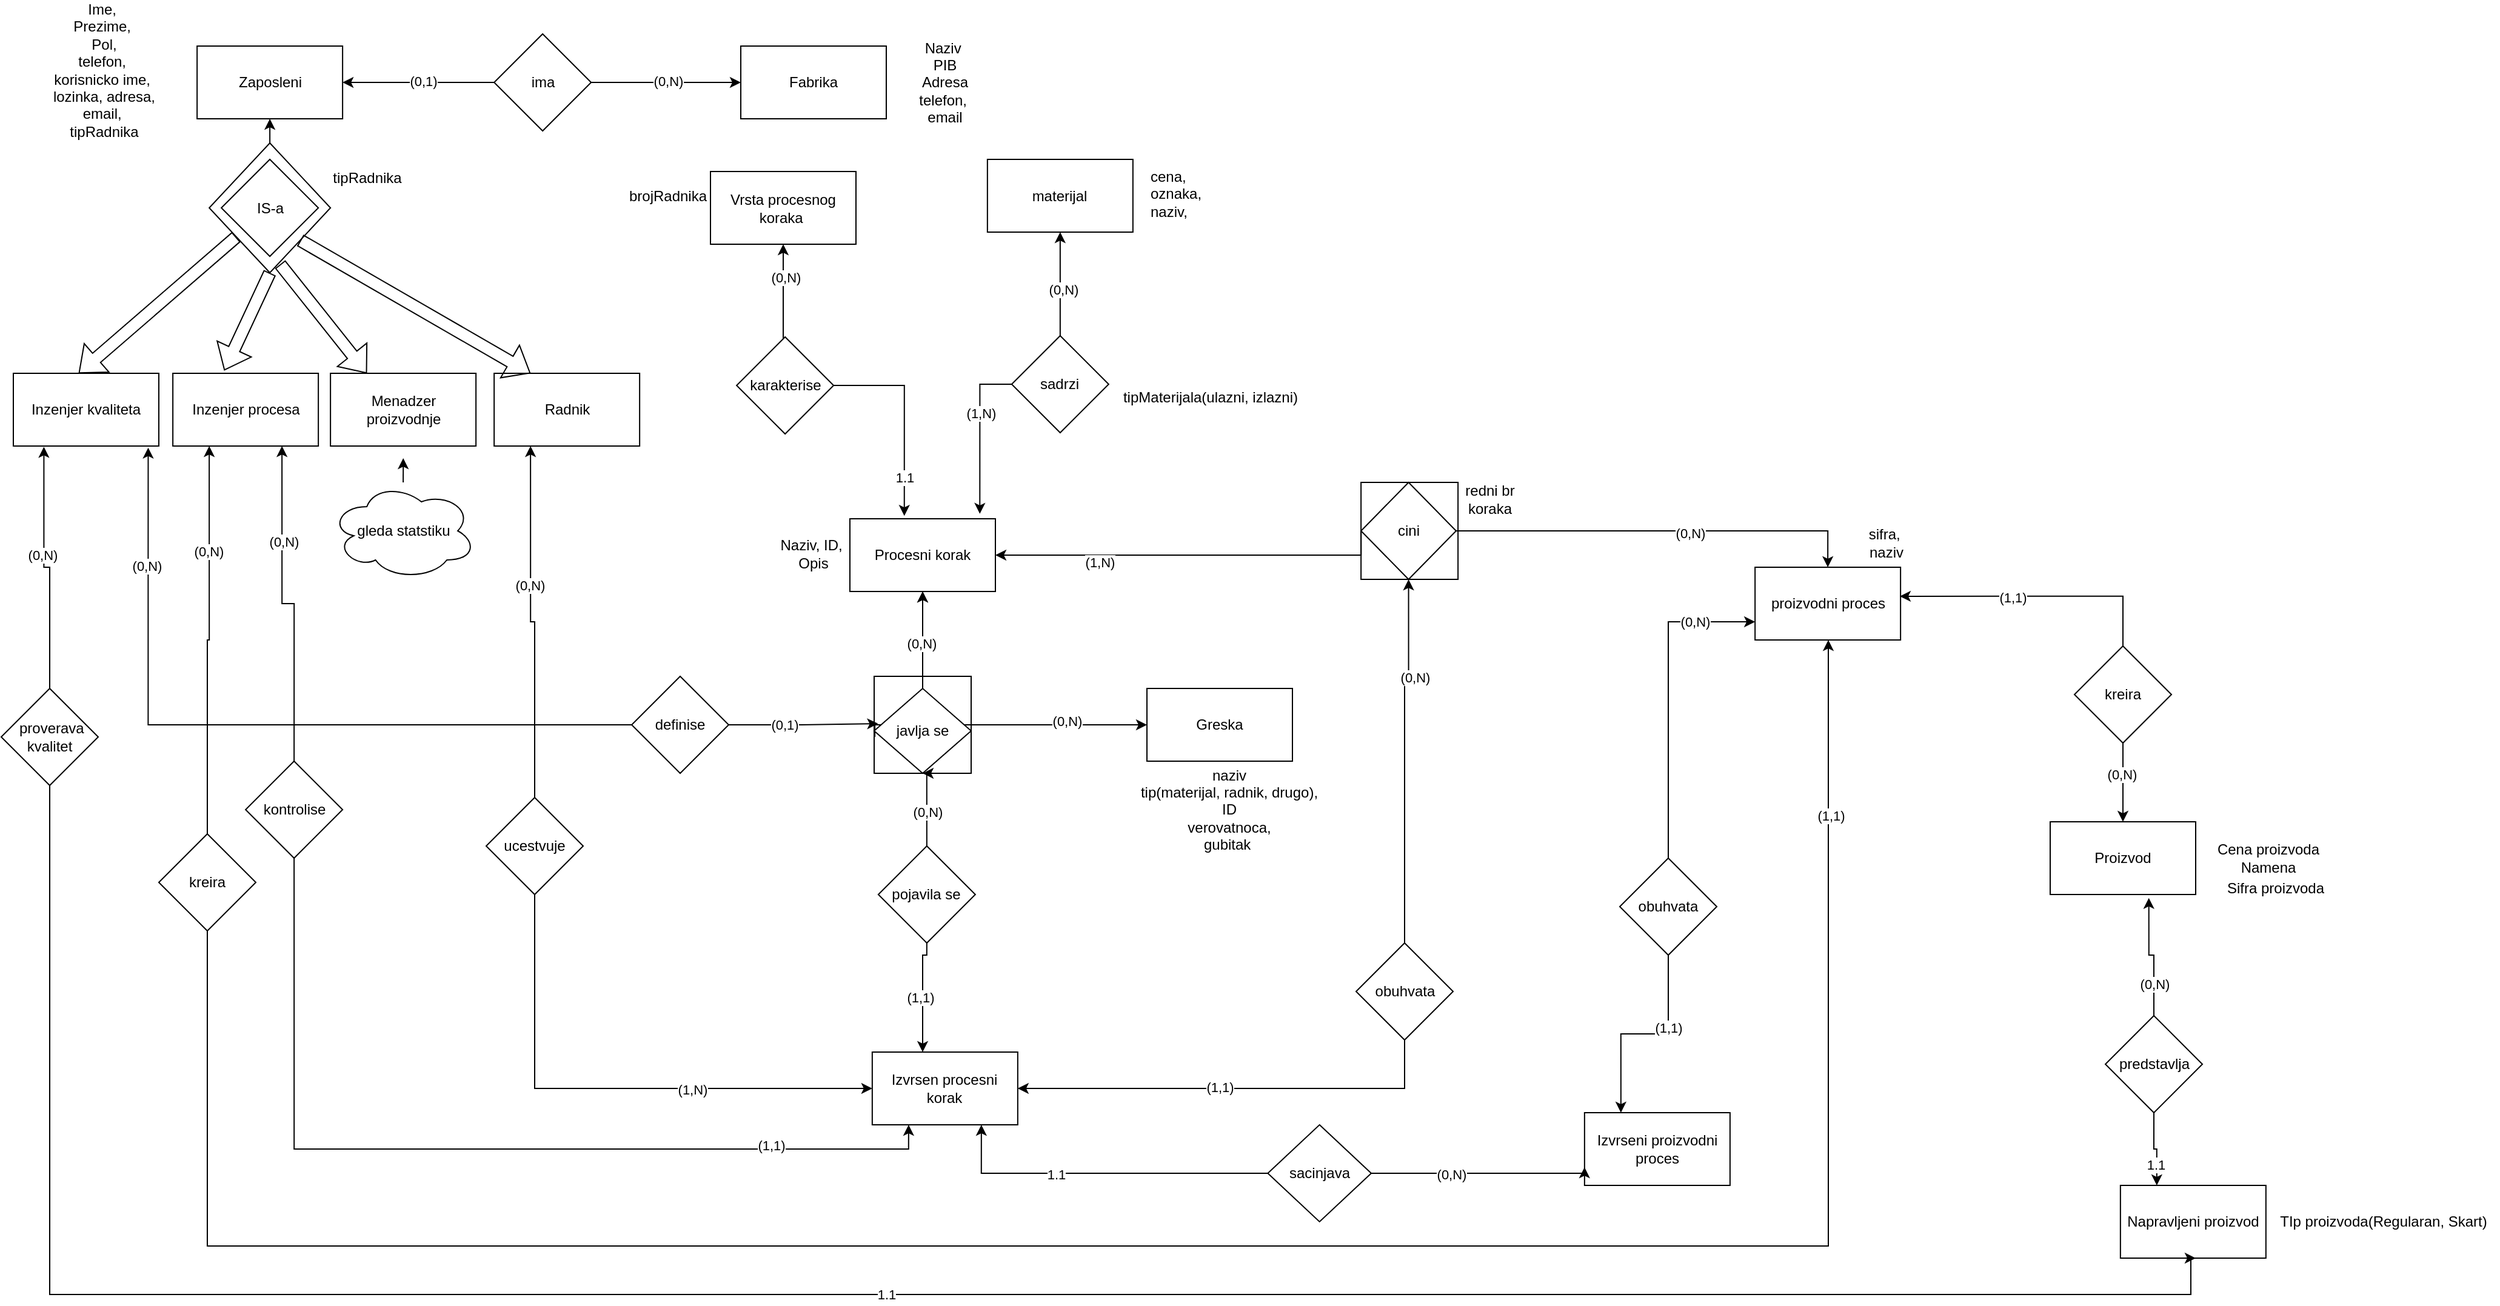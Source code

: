 <mxfile version="20.2.2" type="device"><diagram id="R2lEEEUBdFMjLlhIrx00" name="Page-1"><mxGraphModel dx="2896" dy="970" grid="1" gridSize="10" guides="1" tooltips="1" connect="1" arrows="1" fold="1" page="1" pageScale="1" pageWidth="850" pageHeight="1100" math="0" shadow="0" extFonts="Permanent Marker^https://fonts.googleapis.com/css?family=Permanent+Marker"><root><mxCell id="0"/><mxCell id="1" parent="0"/><mxCell id="8K2vDhG1DJ2DvmJxuO-C-18" value="TIp proizvoda(Regularan, Skart)" style="text;html=1;strokeColor=none;fillColor=none;align=center;verticalAlign=middle;whiteSpace=wrap;rounded=0;" parent="1" vertex="1"><mxGeometry x="1370" y="2090" width="190" height="20" as="geometry"/></mxCell><mxCell id="6K1YIisa7FLieB2LDDjE-135" value="" style="edgeStyle=orthogonalEdgeStyle;rounded=0;orthogonalLoop=1;jettySize=auto;html=1;" edge="1" parent="1" source="6K1YIisa7FLieB2LDDjE-1" target="6K1YIisa7FLieB2LDDjE-5"><mxGeometry relative="1" as="geometry"/></mxCell><mxCell id="6K1YIisa7FLieB2LDDjE-1" value="" style="whiteSpace=wrap;html=1;aspect=fixed;" vertex="1" parent="1"><mxGeometry x="220" y="1650" width="80" height="80" as="geometry"/></mxCell><mxCell id="6K1YIisa7FLieB2LDDjE-2" value="" style="whiteSpace=wrap;html=1;aspect=fixed;" vertex="1" parent="1"><mxGeometry x="621.57" y="1490" width="80" height="80" as="geometry"/></mxCell><mxCell id="6K1YIisa7FLieB2LDDjE-3" value="Fabrika" style="rounded=0;whiteSpace=wrap;html=1;" vertex="1" parent="1"><mxGeometry x="110" y="1130" width="120" height="60" as="geometry"/></mxCell><mxCell id="6K1YIisa7FLieB2LDDjE-4" value="Radnik" style="rounded=0;whiteSpace=wrap;html=1;" vertex="1" parent="1"><mxGeometry x="-93.43" y="1400" width="120" height="60" as="geometry"/></mxCell><mxCell id="6K1YIisa7FLieB2LDDjE-5" value="Procesni korak" style="rounded=0;whiteSpace=wrap;html=1;" vertex="1" parent="1"><mxGeometry x="200" y="1520" width="120" height="60" as="geometry"/></mxCell><mxCell id="6K1YIisa7FLieB2LDDjE-6" style="edgeStyle=orthogonalEdgeStyle;rounded=0;orthogonalLoop=1;jettySize=auto;html=1;entryX=1;entryY=0.5;entryDx=0;entryDy=0;" edge="1" parent="1" source="6K1YIisa7FLieB2LDDjE-8" target="6K1YIisa7FLieB2LDDjE-89"><mxGeometry relative="1" as="geometry"><Array as="points"><mxPoint x="-43.43" y="1150"/></Array></mxGeometry></mxCell><mxCell id="6K1YIisa7FLieB2LDDjE-112" value="&lt;span style=&quot;color: rgba(0, 0, 0, 0); font-family: monospace; font-size: 0px; text-align: start; background-color: rgb(248, 249, 250);&quot;&gt;%3CmxGraphModel%3E%3Croot%3E%3CmxCell%20id%3D%220%22%2F%3E%3CmxCell%20id%3D%221%22%20parent%3D%220%22%2F%3E%3CmxCell%20id%3D%222%22%20style%3D%22edgeStyle%3DorthogonalEdgeStyle%3Brounded%3D0%3BorthogonalLoop%3D1%3BjettySize%3Dauto%3Bhtml%3D1%3BexitX%3D1%3BexitY%3D0.5%3BexitDx%3D0%3BexitDy%3D0%3BentryX%3D0%3BentryY%3D0.5%3BentryDx%3D0%3BentryDy%3D0%3B%22%20edge%3D%221%22%20parent%3D%221%22%3E%3CmxGeometry%20relative%3D%221%22%20as%3D%22geometry%22%3E%3CmxPoint%20x%3D%22-8.43%22%20y%3D%221200%22%20as%3D%22sourcePoint%22%2F%3E%3CmxPoint%20x%3D%22115%22%20y%3D%221200%22%20as%3D%22targetPoint%22%2F%3E%3C%2FmxGeometry%3E%3C%2FmxCell%3E%3CmxCell%20id%3D%223%22%20value%3D%22(0%2C1)%22%20style%3D%22edgeLabel%3Bhtml%3D1%3Balign%3Dcenter%3BverticalAlign%3Dmiddle%3Bresizable%3D0%3Bpoints%3D%5B%5D%3B%22%20vertex%3D%221%22%20connectable%3D%220%22%20parent%3D%222%22%3E%3CmxGeometry%20x%3D%220.28%22%20y%3D%221%22%20relative%3D%221%22%20as%3D%22geometry%22%3E%3CmxPoint%20x%3D%22-16%22%20as%3D%22offset%22%2F%3E%3C%2FmxGeometry%3E%3C%2FmxCell%3E%3C%2Froot%3E%3C%2FmxGraphModel%3E&lt;/span&gt;" style="edgeLabel;html=1;align=center;verticalAlign=middle;resizable=0;points=[];" vertex="1" connectable="0" parent="6K1YIisa7FLieB2LDDjE-6"><mxGeometry x="-0.111" y="-2" relative="1" as="geometry"><mxPoint as="offset"/></mxGeometry></mxCell><mxCell id="6K1YIisa7FLieB2LDDjE-113" value="(0,1)" style="edgeLabel;html=1;align=center;verticalAlign=middle;resizable=0;points=[];" vertex="1" connectable="0" parent="6K1YIisa7FLieB2LDDjE-6"><mxGeometry x="-0.064" y="-1" relative="1" as="geometry"><mxPoint as="offset"/></mxGeometry></mxCell><mxCell id="6K1YIisa7FLieB2LDDjE-110" style="edgeStyle=orthogonalEdgeStyle;rounded=0;orthogonalLoop=1;jettySize=auto;html=1;exitX=1;exitY=0.5;exitDx=0;exitDy=0;entryX=0;entryY=0.5;entryDx=0;entryDy=0;" edge="1" parent="1" source="6K1YIisa7FLieB2LDDjE-8" target="6K1YIisa7FLieB2LDDjE-3"><mxGeometry relative="1" as="geometry"/></mxCell><mxCell id="6K1YIisa7FLieB2LDDjE-111" value="(0,N)" style="edgeLabel;html=1;align=center;verticalAlign=middle;resizable=0;points=[];" vertex="1" connectable="0" parent="6K1YIisa7FLieB2LDDjE-110"><mxGeometry x="0.28" y="1" relative="1" as="geometry"><mxPoint x="-16" as="offset"/></mxGeometry></mxCell><mxCell id="6K1YIisa7FLieB2LDDjE-8" value="ima" style="rhombus;whiteSpace=wrap;html=1;" vertex="1" parent="1"><mxGeometry x="-93.43" y="1120" width="80" height="80" as="geometry"/></mxCell><mxCell id="6K1YIisa7FLieB2LDDjE-9" style="edgeStyle=orthogonalEdgeStyle;rounded=0;orthogonalLoop=1;jettySize=auto;html=1;exitX=0.5;exitY=0;exitDx=0;exitDy=0;entryX=0.25;entryY=1;entryDx=0;entryDy=0;" edge="1" parent="1" source="6K1YIisa7FLieB2LDDjE-11" target="6K1YIisa7FLieB2LDDjE-4"><mxGeometry relative="1" as="geometry"><mxPoint x="61.57" y="1400" as="targetPoint"/></mxGeometry></mxCell><mxCell id="6K1YIisa7FLieB2LDDjE-122" value="(0,N)" style="edgeLabel;html=1;align=center;verticalAlign=middle;resizable=0;points=[];" vertex="1" connectable="0" parent="6K1YIisa7FLieB2LDDjE-9"><mxGeometry x="0.217" y="1" relative="1" as="geometry"><mxPoint as="offset"/></mxGeometry></mxCell><mxCell id="6K1YIisa7FLieB2LDDjE-10" style="edgeStyle=orthogonalEdgeStyle;rounded=0;orthogonalLoop=1;jettySize=auto;html=1;exitX=0.5;exitY=1;exitDx=0;exitDy=0;entryX=0;entryY=0.5;entryDx=0;entryDy=0;" edge="1" parent="1" source="6K1YIisa7FLieB2LDDjE-11" target="6K1YIisa7FLieB2LDDjE-56"><mxGeometry relative="1" as="geometry"><Array as="points"><mxPoint x="-60" y="1990"/></Array></mxGeometry></mxCell><mxCell id="6K1YIisa7FLieB2LDDjE-121" value="(1,N)" style="edgeLabel;html=1;align=center;verticalAlign=middle;resizable=0;points=[];" vertex="1" connectable="0" parent="6K1YIisa7FLieB2LDDjE-10"><mxGeometry x="0.322" y="-1" relative="1" as="geometry"><mxPoint as="offset"/></mxGeometry></mxCell><mxCell id="6K1YIisa7FLieB2LDDjE-11" value="ucestvuje" style="rhombus;whiteSpace=wrap;html=1;" vertex="1" parent="1"><mxGeometry x="-100.0" y="1750" width="80" height="80" as="geometry"/></mxCell><mxCell id="6K1YIisa7FLieB2LDDjE-12" style="edgeStyle=orthogonalEdgeStyle;rounded=0;orthogonalLoop=1;jettySize=auto;html=1;exitX=0;exitY=0.5;exitDx=0;exitDy=0;entryX=1;entryY=0.5;entryDx=0;entryDy=0;" edge="1" parent="1" source="6K1YIisa7FLieB2LDDjE-14" target="6K1YIisa7FLieB2LDDjE-5"><mxGeometry relative="1" as="geometry"><Array as="points"><mxPoint x="622" y="1550"/></Array></mxGeometry></mxCell><mxCell id="6K1YIisa7FLieB2LDDjE-140" value="(1,N)" style="edgeLabel;html=1;align=center;verticalAlign=middle;resizable=0;points=[];" vertex="1" connectable="0" parent="6K1YIisa7FLieB2LDDjE-12"><mxGeometry x="0.464" y="6" relative="1" as="geometry"><mxPoint as="offset"/></mxGeometry></mxCell><mxCell id="6K1YIisa7FLieB2LDDjE-13" style="edgeStyle=orthogonalEdgeStyle;rounded=0;orthogonalLoop=1;jettySize=auto;html=1;exitX=1;exitY=0.5;exitDx=0;exitDy=0;entryX=0.5;entryY=0;entryDx=0;entryDy=0;" edge="1" parent="1" source="6K1YIisa7FLieB2LDDjE-14" target="6K1YIisa7FLieB2LDDjE-15"><mxGeometry relative="1" as="geometry"/></mxCell><mxCell id="6K1YIisa7FLieB2LDDjE-161" value="(0,N)" style="edgeLabel;html=1;align=center;verticalAlign=middle;resizable=0;points=[];" vertex="1" connectable="0" parent="6K1YIisa7FLieB2LDDjE-13"><mxGeometry x="0.144" y="-2" relative="1" as="geometry"><mxPoint as="offset"/></mxGeometry></mxCell><mxCell id="6K1YIisa7FLieB2LDDjE-14" value="cini" style="rhombus;whiteSpace=wrap;html=1;" vertex="1" parent="1"><mxGeometry x="621.57" y="1490" width="78.43" height="80" as="geometry"/></mxCell><mxCell id="6K1YIisa7FLieB2LDDjE-15" value="proizvodni proces" style="rounded=0;whiteSpace=wrap;html=1;" vertex="1" parent="1"><mxGeometry x="946.57" y="1560" width="120" height="60" as="geometry"/></mxCell><mxCell id="6K1YIisa7FLieB2LDDjE-16" style="edgeStyle=orthogonalEdgeStyle;rounded=0;orthogonalLoop=1;jettySize=auto;html=1;exitX=0.5;exitY=0;exitDx=0;exitDy=0;entryX=0.995;entryY=0.399;entryDx=0;entryDy=0;entryPerimeter=0;" edge="1" parent="1" source="6K1YIisa7FLieB2LDDjE-18" target="6K1YIisa7FLieB2LDDjE-15"><mxGeometry relative="1" as="geometry"/></mxCell><mxCell id="6K1YIisa7FLieB2LDDjE-153" value="(1,1)" style="edgeLabel;html=1;align=center;verticalAlign=middle;resizable=0;points=[];" vertex="1" connectable="0" parent="6K1YIisa7FLieB2LDDjE-16"><mxGeometry x="0.172" y="1" relative="1" as="geometry"><mxPoint as="offset"/></mxGeometry></mxCell><mxCell id="6K1YIisa7FLieB2LDDjE-17" style="edgeStyle=orthogonalEdgeStyle;rounded=0;orthogonalLoop=1;jettySize=auto;html=1;exitX=0.5;exitY=1;exitDx=0;exitDy=0;entryX=0.5;entryY=0;entryDx=0;entryDy=0;" edge="1" parent="1" source="6K1YIisa7FLieB2LDDjE-18" target="6K1YIisa7FLieB2LDDjE-19"><mxGeometry relative="1" as="geometry"/></mxCell><mxCell id="6K1YIisa7FLieB2LDDjE-168" value="(0,N)" style="edgeLabel;html=1;align=center;verticalAlign=middle;resizable=0;points=[];" vertex="1" connectable="0" parent="6K1YIisa7FLieB2LDDjE-17"><mxGeometry x="-0.215" y="-1" relative="1" as="geometry"><mxPoint as="offset"/></mxGeometry></mxCell><mxCell id="6K1YIisa7FLieB2LDDjE-18" value="kreira" style="rhombus;whiteSpace=wrap;html=1;" vertex="1" parent="1"><mxGeometry x="1210" y="1625" width="80" height="80" as="geometry"/></mxCell><mxCell id="6K1YIisa7FLieB2LDDjE-19" value="Proizvod" style="rounded=0;whiteSpace=wrap;html=1;" vertex="1" parent="1"><mxGeometry x="1190" y="1770" width="120" height="60" as="geometry"/></mxCell><mxCell id="6K1YIisa7FLieB2LDDjE-20" value="Greska" style="rounded=0;whiteSpace=wrap;html=1;" vertex="1" parent="1"><mxGeometry x="445.0" y="1660" width="120" height="60" as="geometry"/></mxCell><mxCell id="6K1YIisa7FLieB2LDDjE-21" style="edgeStyle=orthogonalEdgeStyle;rounded=0;orthogonalLoop=1;jettySize=auto;html=1;" edge="1" parent="1" source="6K1YIisa7FLieB2LDDjE-24" target="6K1YIisa7FLieB2LDDjE-5"><mxGeometry relative="1" as="geometry"/></mxCell><mxCell id="6K1YIisa7FLieB2LDDjE-176" value="(0,N)" style="edgeLabel;html=1;align=center;verticalAlign=middle;resizable=0;points=[];" vertex="1" connectable="0" parent="6K1YIisa7FLieB2LDDjE-21"><mxGeometry x="-0.079" y="1" relative="1" as="geometry"><mxPoint as="offset"/></mxGeometry></mxCell><mxCell id="6K1YIisa7FLieB2LDDjE-22" style="edgeStyle=orthogonalEdgeStyle;rounded=0;orthogonalLoop=1;jettySize=auto;html=1;exitX=0.007;exitY=0.625;exitDx=0;exitDy=0;exitPerimeter=0;entryX=0;entryY=0.5;entryDx=0;entryDy=0;" edge="1" parent="1" source="6K1YIisa7FLieB2LDDjE-1" target="6K1YIisa7FLieB2LDDjE-20"><mxGeometry relative="1" as="geometry"><mxPoint x="120" y="1670" as="targetPoint"/><Array as="points"><mxPoint x="221" y="1690"/></Array></mxGeometry></mxCell><mxCell id="6K1YIisa7FLieB2LDDjE-132" value="(0,N)" style="edgeLabel;html=1;align=center;verticalAlign=middle;resizable=0;points=[];" vertex="1" connectable="0" parent="6K1YIisa7FLieB2LDDjE-22"><mxGeometry x="0.437" y="3" relative="1" as="geometry"><mxPoint as="offset"/></mxGeometry></mxCell><mxCell id="6K1YIisa7FLieB2LDDjE-24" value="javlja se" style="rhombus;whiteSpace=wrap;html=1;" vertex="1" parent="1"><mxGeometry x="220.0" y="1660" width="80" height="70" as="geometry"/></mxCell><mxCell id="6K1YIisa7FLieB2LDDjE-25" value="Sifra proizvoda" style="text;html=1;strokeColor=none;fillColor=none;align=center;verticalAlign=middle;whiteSpace=wrap;rounded=0;" vertex="1" parent="1"><mxGeometry x="1295.93" y="1820" width="160" height="10" as="geometry"/></mxCell><mxCell id="6K1YIisa7FLieB2LDDjE-26" value="Cena proizvoda&lt;br&gt;Namena" style="text;html=1;strokeColor=none;fillColor=none;align=center;verticalAlign=middle;whiteSpace=wrap;rounded=0;" vertex="1" parent="1"><mxGeometry x="1310" y="1780" width="120" height="40" as="geometry"/></mxCell><mxCell id="6K1YIisa7FLieB2LDDjE-39" style="edgeStyle=orthogonalEdgeStyle;rounded=0;orthogonalLoop=1;jettySize=auto;html=1;exitX=0;exitY=0.5;exitDx=0;exitDy=0;entryX=0.893;entryY=-0.068;entryDx=0;entryDy=0;entryPerimeter=0;" edge="1" parent="1" source="6K1YIisa7FLieB2LDDjE-41" target="6K1YIisa7FLieB2LDDjE-5"><mxGeometry relative="1" as="geometry"/></mxCell><mxCell id="6K1YIisa7FLieB2LDDjE-124" value="(1,N)" style="edgeLabel;html=1;align=center;verticalAlign=middle;resizable=0;points=[];" vertex="1" connectable="0" parent="6K1YIisa7FLieB2LDDjE-39"><mxGeometry x="-0.258" y="1" relative="1" as="geometry"><mxPoint as="offset"/></mxGeometry></mxCell><mxCell id="6K1YIisa7FLieB2LDDjE-40" style="edgeStyle=orthogonalEdgeStyle;rounded=0;orthogonalLoop=1;jettySize=auto;html=1;exitX=0.5;exitY=0;exitDx=0;exitDy=0;entryX=0.5;entryY=1;entryDx=0;entryDy=0;" edge="1" parent="1" source="6K1YIisa7FLieB2LDDjE-41" target="6K1YIisa7FLieB2LDDjE-42"><mxGeometry relative="1" as="geometry"/></mxCell><mxCell id="6K1YIisa7FLieB2LDDjE-125" value="(0,N)" style="edgeLabel;html=1;align=center;verticalAlign=middle;resizable=0;points=[];" vertex="1" connectable="0" parent="6K1YIisa7FLieB2LDDjE-40"><mxGeometry x="-0.115" y="-2" relative="1" as="geometry"><mxPoint as="offset"/></mxGeometry></mxCell><mxCell id="6K1YIisa7FLieB2LDDjE-41" value="sadrzi" style="rhombus;whiteSpace=wrap;html=1;" vertex="1" parent="1"><mxGeometry x="333.43" y="1369" width="80" height="80" as="geometry"/></mxCell><mxCell id="6K1YIisa7FLieB2LDDjE-42" value="materijal" style="rounded=0;whiteSpace=wrap;html=1;" vertex="1" parent="1"><mxGeometry x="313.43" y="1223.5" width="120" height="60" as="geometry"/></mxCell><mxCell id="6K1YIisa7FLieB2LDDjE-50" value="tipMaterijala(ulazni, izlazni)" style="text;html=1;strokeColor=none;fillColor=none;align=center;verticalAlign=middle;whiteSpace=wrap;rounded=0;" vertex="1" parent="1"><mxGeometry x="415" y="1410" width="165" height="20" as="geometry"/></mxCell><mxCell id="6K1YIisa7FLieB2LDDjE-51" value="sifra,&amp;nbsp;&lt;br&gt;naziv" style="text;html=1;strokeColor=none;fillColor=none;align=center;verticalAlign=middle;whiteSpace=wrap;rounded=0;" vertex="1" parent="1"><mxGeometry x="995.0" y="1510" width="120" height="60" as="geometry"/></mxCell><mxCell id="6K1YIisa7FLieB2LDDjE-52" value="naziv&lt;br&gt;tip(materijal, radnik, drugo),&lt;br&gt;ID&lt;br&gt;verovatnoca,&lt;br&gt;gubitak&amp;nbsp;" style="text;html=1;strokeColor=none;fillColor=none;align=center;verticalAlign=middle;whiteSpace=wrap;rounded=0;" vertex="1" parent="1"><mxGeometry x="433.43" y="1725" width="160" height="70" as="geometry"/></mxCell><mxCell id="6K1YIisa7FLieB2LDDjE-53" style="edgeStyle=orthogonalEdgeStyle;rounded=0;orthogonalLoop=1;jettySize=auto;html=1;exitX=0.5;exitY=1;exitDx=0;exitDy=0;entryX=1;entryY=0.5;entryDx=0;entryDy=0;" edge="1" parent="1" source="6K1YIisa7FLieB2LDDjE-55" target="6K1YIisa7FLieB2LDDjE-56"><mxGeometry relative="1" as="geometry"/></mxCell><mxCell id="6K1YIisa7FLieB2LDDjE-137" value="(1,1)" style="edgeLabel;html=1;align=center;verticalAlign=middle;resizable=0;points=[];" vertex="1" connectable="0" parent="6K1YIisa7FLieB2LDDjE-53"><mxGeometry x="0.071" y="-1" relative="1" as="geometry"><mxPoint as="offset"/></mxGeometry></mxCell><mxCell id="6K1YIisa7FLieB2LDDjE-54" style="edgeStyle=orthogonalEdgeStyle;rounded=0;orthogonalLoop=1;jettySize=auto;html=1;exitX=0.5;exitY=0;exitDx=0;exitDy=0;entryX=0.5;entryY=1;entryDx=0;entryDy=0;" edge="1" parent="1" source="6K1YIisa7FLieB2LDDjE-55" target="6K1YIisa7FLieB2LDDjE-14"><mxGeometry relative="1" as="geometry"><Array as="points"><mxPoint x="670" y="1650"/><mxPoint x="662" y="1650"/></Array></mxGeometry></mxCell><mxCell id="6K1YIisa7FLieB2LDDjE-128" value="(0,N)" style="edgeLabel;html=1;align=center;verticalAlign=middle;resizable=0;points=[];" vertex="1" connectable="0" parent="6K1YIisa7FLieB2LDDjE-54"><mxGeometry x="0.418" y="-1" relative="1" as="geometry"><mxPoint as="offset"/></mxGeometry></mxCell><mxCell id="6K1YIisa7FLieB2LDDjE-55" value="obuhvata" style="rhombus;whiteSpace=wrap;html=1;" vertex="1" parent="1"><mxGeometry x="617.5" y="1870" width="80" height="80" as="geometry"/></mxCell><mxCell id="6K1YIisa7FLieB2LDDjE-56" value="Izvrsen procesni korak" style="rounded=0;whiteSpace=wrap;html=1;" vertex="1" parent="1"><mxGeometry x="218.43" y="1960" width="120" height="60" as="geometry"/></mxCell><mxCell id="6K1YIisa7FLieB2LDDjE-57" value="Vrsta procesnog koraka&amp;nbsp;" style="rounded=0;whiteSpace=wrap;html=1;" vertex="1" parent="1"><mxGeometry x="85.0" y="1233.5" width="120" height="60" as="geometry"/></mxCell><mxCell id="6K1YIisa7FLieB2LDDjE-58" style="edgeStyle=orthogonalEdgeStyle;rounded=0;orthogonalLoop=1;jettySize=auto;html=1;entryX=0.374;entryY=-0.04;entryDx=0;entryDy=0;entryPerimeter=0;" edge="1" parent="1" source="6K1YIisa7FLieB2LDDjE-62" target="6K1YIisa7FLieB2LDDjE-5"><mxGeometry relative="1" as="geometry"/></mxCell><mxCell id="6K1YIisa7FLieB2LDDjE-59" value="1.1" style="edgeLabel;html=1;align=center;verticalAlign=middle;resizable=0;points=[];" vertex="1" connectable="0" parent="6K1YIisa7FLieB2LDDjE-58"><mxGeometry x="0.624" relative="1" as="geometry"><mxPoint as="offset"/></mxGeometry></mxCell><mxCell id="6K1YIisa7FLieB2LDDjE-60" style="edgeStyle=orthogonalEdgeStyle;rounded=0;orthogonalLoop=1;jettySize=auto;html=1;exitX=0.5;exitY=0;exitDx=0;exitDy=0;entryX=0.5;entryY=1;entryDx=0;entryDy=0;" edge="1" parent="1" source="6K1YIisa7FLieB2LDDjE-62" target="6K1YIisa7FLieB2LDDjE-57"><mxGeometry relative="1" as="geometry"><mxPoint x="70.01" y="1373.5" as="sourcePoint"/><mxPoint x="60.01" y="1293.5" as="targetPoint"/><Array as="points"><mxPoint x="146.57" y="1380"/><mxPoint x="144.57" y="1380"/></Array></mxGeometry></mxCell><mxCell id="6K1YIisa7FLieB2LDDjE-61" value="(0,N)" style="edgeLabel;html=1;align=center;verticalAlign=middle;resizable=0;points=[];" vertex="1" connectable="0" parent="6K1YIisa7FLieB2LDDjE-60"><mxGeometry x="0.44" y="-2" relative="1" as="geometry"><mxPoint as="offset"/></mxGeometry></mxCell><mxCell id="6K1YIisa7FLieB2LDDjE-62" value="karakterise" style="rhombus;whiteSpace=wrap;html=1;" vertex="1" parent="1"><mxGeometry x="106.57" y="1370" width="80" height="80" as="geometry"/></mxCell><mxCell id="6K1YIisa7FLieB2LDDjE-63" style="edgeStyle=orthogonalEdgeStyle;rounded=0;orthogonalLoop=1;jettySize=auto;html=1;entryX=0;entryY=0.75;entryDx=0;entryDy=0;exitX=0.5;exitY=0;exitDx=0;exitDy=0;" edge="1" parent="1" source="6K1YIisa7FLieB2LDDjE-65" target="6K1YIisa7FLieB2LDDjE-15"><mxGeometry relative="1" as="geometry"/></mxCell><mxCell id="6K1YIisa7FLieB2LDDjE-150" value="(0,N)" style="edgeLabel;html=1;align=center;verticalAlign=middle;resizable=0;points=[];" vertex="1" connectable="0" parent="6K1YIisa7FLieB2LDDjE-63"><mxGeometry x="0.626" relative="1" as="geometry"><mxPoint as="offset"/></mxGeometry></mxCell><mxCell id="6K1YIisa7FLieB2LDDjE-64" style="edgeStyle=orthogonalEdgeStyle;rounded=0;orthogonalLoop=1;jettySize=auto;html=1;exitX=0.5;exitY=1;exitDx=0;exitDy=0;entryX=0.25;entryY=0;entryDx=0;entryDy=0;" edge="1" parent="1" source="6K1YIisa7FLieB2LDDjE-65" target="6K1YIisa7FLieB2LDDjE-66"><mxGeometry relative="1" as="geometry"><mxPoint x="875.0" y="1940" as="targetPoint"/></mxGeometry></mxCell><mxCell id="6K1YIisa7FLieB2LDDjE-148" value="(1,1)" style="edgeLabel;html=1;align=center;verticalAlign=middle;resizable=0;points=[];" vertex="1" connectable="0" parent="6K1YIisa7FLieB2LDDjE-64"><mxGeometry x="-0.295" relative="1" as="geometry"><mxPoint as="offset"/></mxGeometry></mxCell><mxCell id="6K1YIisa7FLieB2LDDjE-65" value="obuhvata" style="rhombus;whiteSpace=wrap;html=1;" vertex="1" parent="1"><mxGeometry x="835" y="1800" width="80" height="80" as="geometry"/></mxCell><mxCell id="6K1YIisa7FLieB2LDDjE-66" value="Izvrseni proizvodni proces" style="rounded=0;whiteSpace=wrap;html=1;" vertex="1" parent="1"><mxGeometry x="805.93" y="2010" width="120" height="60" as="geometry"/></mxCell><mxCell id="6K1YIisa7FLieB2LDDjE-72" style="edgeStyle=orthogonalEdgeStyle;rounded=0;orthogonalLoop=1;jettySize=auto;html=1;entryX=0;entryY=0.75;entryDx=0;entryDy=0;" edge="1" parent="1" source="6K1YIisa7FLieB2LDDjE-75" target="6K1YIisa7FLieB2LDDjE-66"><mxGeometry relative="1" as="geometry"><Array as="points"><mxPoint x="806" y="2060"/></Array></mxGeometry></mxCell><mxCell id="6K1YIisa7FLieB2LDDjE-169" value="(0,N)" style="edgeLabel;html=1;align=center;verticalAlign=middle;resizable=0;points=[];" vertex="1" connectable="0" parent="6K1YIisa7FLieB2LDDjE-72"><mxGeometry x="-0.268" y="-1" relative="1" as="geometry"><mxPoint as="offset"/></mxGeometry></mxCell><mxCell id="6K1YIisa7FLieB2LDDjE-73" style="edgeStyle=orthogonalEdgeStyle;rounded=0;orthogonalLoop=1;jettySize=auto;html=1;exitX=0;exitY=0.5;exitDx=0;exitDy=0;entryX=0.75;entryY=1;entryDx=0;entryDy=0;" edge="1" parent="1" source="6K1YIisa7FLieB2LDDjE-75" target="6K1YIisa7FLieB2LDDjE-56"><mxGeometry relative="1" as="geometry"/></mxCell><mxCell id="6K1YIisa7FLieB2LDDjE-74" value="1.1" style="edgeLabel;html=1;align=center;verticalAlign=middle;resizable=0;points=[];" vertex="1" connectable="0" parent="6K1YIisa7FLieB2LDDjE-73"><mxGeometry x="0.255" y="1" relative="1" as="geometry"><mxPoint x="-1" as="offset"/></mxGeometry></mxCell><mxCell id="6K1YIisa7FLieB2LDDjE-75" value="sacinjava" style="rhombus;whiteSpace=wrap;html=1;" vertex="1" parent="1"><mxGeometry x="544.68" y="2020" width="85.32" height="80" as="geometry"/></mxCell><mxCell id="6K1YIisa7FLieB2LDDjE-77" style="edgeStyle=orthogonalEdgeStyle;rounded=0;orthogonalLoop=1;jettySize=auto;html=1;entryX=0.5;entryY=1;entryDx=0;entryDy=0;exitX=0.5;exitY=0;exitDx=0;exitDy=0;" edge="1" parent="1" source="6K1YIisa7FLieB2LDDjE-80" target="6K1YIisa7FLieB2LDDjE-24"><mxGeometry relative="1" as="geometry"><mxPoint x="791.57" y="1700" as="targetPoint"/><Array as="points"><mxPoint x="263" y="1730"/></Array></mxGeometry></mxCell><mxCell id="6K1YIisa7FLieB2LDDjE-134" value="(0,N)" style="edgeLabel;html=1;align=center;verticalAlign=middle;resizable=0;points=[];" vertex="1" connectable="0" parent="6K1YIisa7FLieB2LDDjE-77"><mxGeometry x="-0.124" relative="1" as="geometry"><mxPoint as="offset"/></mxGeometry></mxCell><mxCell id="6K1YIisa7FLieB2LDDjE-78" style="edgeStyle=orthogonalEdgeStyle;rounded=0;orthogonalLoop=1;jettySize=auto;html=1;exitX=0.5;exitY=1;exitDx=0;exitDy=0;" edge="1" parent="1" source="6K1YIisa7FLieB2LDDjE-80"><mxGeometry relative="1" as="geometry"><Array as="points"><mxPoint x="263" y="1880"/><mxPoint x="260" y="1880"/><mxPoint x="260" y="1960"/></Array><mxPoint x="260" y="1960" as="targetPoint"/></mxGeometry></mxCell><mxCell id="6K1YIisa7FLieB2LDDjE-79" value="(1,1)" style="edgeLabel;html=1;align=center;verticalAlign=middle;resizable=0;points=[];" vertex="1" connectable="0" parent="6K1YIisa7FLieB2LDDjE-78"><mxGeometry x="-0.061" y="-2" relative="1" as="geometry"><mxPoint y="4" as="offset"/></mxGeometry></mxCell><mxCell id="6K1YIisa7FLieB2LDDjE-80" value="pojavila se" style="rhombus;whiteSpace=wrap;html=1;" vertex="1" parent="1"><mxGeometry x="223.43" y="1790" width="80" height="80" as="geometry"/></mxCell><mxCell id="6K1YIisa7FLieB2LDDjE-82" value="" style="edgeStyle=orthogonalEdgeStyle;rounded=0;orthogonalLoop=1;jettySize=auto;html=1;exitX=0.5;exitY=0;exitDx=0;exitDy=0;entryX=0.678;entryY=1.047;entryDx=0;entryDy=0;entryPerimeter=0;" edge="1" parent="1" source="6K1YIisa7FLieB2LDDjE-86" target="6K1YIisa7FLieB2LDDjE-19"><mxGeometry relative="1" as="geometry"/></mxCell><mxCell id="6K1YIisa7FLieB2LDDjE-149" value="(0,N)" style="edgeLabel;html=1;align=center;verticalAlign=middle;resizable=0;points=[];" vertex="1" connectable="0" parent="6K1YIisa7FLieB2LDDjE-82"><mxGeometry x="-0.488" relative="1" as="geometry"><mxPoint as="offset"/></mxGeometry></mxCell><mxCell id="6K1YIisa7FLieB2LDDjE-84" style="edgeStyle=orthogonalEdgeStyle;rounded=0;orthogonalLoop=1;jettySize=auto;html=1;exitX=0.5;exitY=1;exitDx=0;exitDy=0;entryX=0.25;entryY=0;entryDx=0;entryDy=0;" edge="1" parent="1" source="6K1YIisa7FLieB2LDDjE-86" target="6K1YIisa7FLieB2LDDjE-87"><mxGeometry relative="1" as="geometry"/></mxCell><mxCell id="6K1YIisa7FLieB2LDDjE-85" value="1.1" style="edgeLabel;html=1;align=center;verticalAlign=middle;resizable=0;points=[];" vertex="1" connectable="0" parent="6K1YIisa7FLieB2LDDjE-84"><mxGeometry x="0.453" y="-1" relative="1" as="geometry"><mxPoint as="offset"/></mxGeometry></mxCell><mxCell id="6K1YIisa7FLieB2LDDjE-86" value="predstavlja" style="rhombus;whiteSpace=wrap;html=1;" vertex="1" parent="1"><mxGeometry x="1235.52" y="1930" width="80" height="80" as="geometry"/></mxCell><mxCell id="6K1YIisa7FLieB2LDDjE-87" value="Napravljeni proizvod" style="rounded=0;whiteSpace=wrap;html=1;" vertex="1" parent="1"><mxGeometry x="1247.93" y="2070" width="120" height="60" as="geometry"/></mxCell><mxCell id="6K1YIisa7FLieB2LDDjE-88" value="redni br koraka" style="text;html=1;strokeColor=none;fillColor=none;align=center;verticalAlign=middle;whiteSpace=wrap;rounded=0;" vertex="1" parent="1"><mxGeometry x="697.5" y="1489" width="60" height="30" as="geometry"/></mxCell><mxCell id="6K1YIisa7FLieB2LDDjE-89" value="Zaposleni" style="rounded=0;whiteSpace=wrap;html=1;" vertex="1" parent="1"><mxGeometry x="-338.43" y="1130" width="120" height="60" as="geometry"/></mxCell><mxCell id="6K1YIisa7FLieB2LDDjE-119" style="edgeStyle=orthogonalEdgeStyle;rounded=0;orthogonalLoop=1;jettySize=auto;html=1;exitX=0.5;exitY=0;exitDx=0;exitDy=0;entryX=0.5;entryY=1;entryDx=0;entryDy=0;" edge="1" parent="1" source="6K1YIisa7FLieB2LDDjE-90" target="6K1YIisa7FLieB2LDDjE-89"><mxGeometry relative="1" as="geometry"/></mxCell><mxCell id="6K1YIisa7FLieB2LDDjE-90" value="" style="rhombus;whiteSpace=wrap;html=1;" vertex="1" parent="1"><mxGeometry x="-328.43" y="1210" width="100" height="107" as="geometry"/></mxCell><mxCell id="6K1YIisa7FLieB2LDDjE-91" value="IS-a" style="rhombus;whiteSpace=wrap;html=1;" vertex="1" parent="1"><mxGeometry x="-318.43" y="1223.5" width="80" height="80" as="geometry"/></mxCell><mxCell id="6K1YIisa7FLieB2LDDjE-92" value="Inzenjer kvaliteta" style="rounded=0;whiteSpace=wrap;html=1;" vertex="1" parent="1"><mxGeometry x="-490" y="1400" width="120" height="60" as="geometry"/></mxCell><mxCell id="6K1YIisa7FLieB2LDDjE-93" value="Inzenjer procesa" style="rounded=0;whiteSpace=wrap;html=1;" vertex="1" parent="1"><mxGeometry x="-358.43" y="1400" width="120" height="60" as="geometry"/></mxCell><mxCell id="6K1YIisa7FLieB2LDDjE-94" value="Menadzer proizvodnje" style="rounded=0;whiteSpace=wrap;html=1;" vertex="1" parent="1"><mxGeometry x="-228.43" y="1400" width="120" height="60" as="geometry"/></mxCell><mxCell id="6K1YIisa7FLieB2LDDjE-154" style="edgeStyle=orthogonalEdgeStyle;rounded=0;orthogonalLoop=1;jettySize=auto;html=1;entryX=0.25;entryY=1;entryDx=0;entryDy=0;" edge="1" parent="1" source="6K1YIisa7FLieB2LDDjE-95" target="6K1YIisa7FLieB2LDDjE-93"><mxGeometry relative="1" as="geometry"/></mxCell><mxCell id="6K1YIisa7FLieB2LDDjE-155" value="(0,N)" style="edgeLabel;html=1;align=center;verticalAlign=middle;resizable=0;points=[];" vertex="1" connectable="0" parent="6K1YIisa7FLieB2LDDjE-154"><mxGeometry x="0.459" y="1" relative="1" as="geometry"><mxPoint as="offset"/></mxGeometry></mxCell><mxCell id="6K1YIisa7FLieB2LDDjE-156" style="edgeStyle=orthogonalEdgeStyle;rounded=0;orthogonalLoop=1;jettySize=auto;html=1;exitX=0.5;exitY=1;exitDx=0;exitDy=0;" edge="1" parent="1" source="6K1YIisa7FLieB2LDDjE-95" target="6K1YIisa7FLieB2LDDjE-15"><mxGeometry relative="1" as="geometry"><mxPoint x="450" y="2150" as="targetPoint"/><Array as="points"><mxPoint x="-330" y="2120"/><mxPoint x="1007" y="2120"/></Array></mxGeometry></mxCell><mxCell id="6K1YIisa7FLieB2LDDjE-177" value="(1,1)" style="edgeLabel;html=1;align=center;verticalAlign=middle;resizable=0;points=[];" vertex="1" connectable="0" parent="6K1YIisa7FLieB2LDDjE-156"><mxGeometry x="0.862" y="-2" relative="1" as="geometry"><mxPoint as="offset"/></mxGeometry></mxCell><mxCell id="6K1YIisa7FLieB2LDDjE-95" value="kreira" style="rhombus;whiteSpace=wrap;html=1;" vertex="1" parent="1"><mxGeometry x="-370" y="1780" width="80" height="80" as="geometry"/></mxCell><mxCell id="6K1YIisa7FLieB2LDDjE-98" style="edgeStyle=orthogonalEdgeStyle;rounded=0;orthogonalLoop=1;jettySize=auto;html=1;entryX=0.25;entryY=1;entryDx=0;entryDy=0;exitX=0.5;exitY=1;exitDx=0;exitDy=0;" edge="1" parent="1" source="6K1YIisa7FLieB2LDDjE-103" target="6K1YIisa7FLieB2LDDjE-56"><mxGeometry relative="1" as="geometry"><Array as="points"><mxPoint x="-258" y="2040"/><mxPoint x="248" y="2040"/></Array><mxPoint x="-330" y="1780" as="sourcePoint"/></mxGeometry></mxCell><mxCell id="6K1YIisa7FLieB2LDDjE-99" value="(1,1)" style="edgeLabel;html=1;align=center;verticalAlign=middle;resizable=0;points=[];" vertex="1" connectable="0" parent="6K1YIisa7FLieB2LDDjE-98"><mxGeometry x="0.652" y="3" relative="1" as="geometry"><mxPoint as="offset"/></mxGeometry></mxCell><mxCell id="6K1YIisa7FLieB2LDDjE-100" style="edgeStyle=orthogonalEdgeStyle;rounded=0;orthogonalLoop=1;jettySize=auto;html=1;exitX=0.5;exitY=0;exitDx=0;exitDy=0;entryX=0.75;entryY=1;entryDx=0;entryDy=0;" edge="1" parent="1" source="6K1YIisa7FLieB2LDDjE-103" target="6K1YIisa7FLieB2LDDjE-93"><mxGeometry relative="1" as="geometry"><mxPoint x="-268.43" y="1470" as="targetPoint"/></mxGeometry></mxCell><mxCell id="6K1YIisa7FLieB2LDDjE-101" value="(0,N)" style="edgeLabel;html=1;align=center;verticalAlign=middle;resizable=0;points=[];" vertex="1" connectable="0" parent="6K1YIisa7FLieB2LDDjE-100"><mxGeometry x="0.417" y="-1" relative="1" as="geometry"><mxPoint as="offset"/></mxGeometry></mxCell><mxCell id="6K1YIisa7FLieB2LDDjE-103" value="kontrolise" style="rhombus;whiteSpace=wrap;html=1;" vertex="1" parent="1"><mxGeometry x="-298.43" y="1720" width="80" height="80" as="geometry"/></mxCell><mxCell id="6K1YIisa7FLieB2LDDjE-104" value="1.1" style="edgeStyle=orthogonalEdgeStyle;rounded=0;orthogonalLoop=1;jettySize=auto;html=1;exitX=0.5;exitY=1;exitDx=0;exitDy=0;" edge="1" parent="1" source="6K1YIisa7FLieB2LDDjE-107"><mxGeometry relative="1" as="geometry"><Array as="points"><mxPoint x="-460" y="2160"/><mxPoint x="1306" y="2160"/><mxPoint x="1306" y="2130"/></Array><mxPoint x="1310" y="2130" as="targetPoint"/></mxGeometry></mxCell><mxCell id="6K1YIisa7FLieB2LDDjE-105" style="edgeStyle=orthogonalEdgeStyle;rounded=0;orthogonalLoop=1;jettySize=auto;html=1;exitX=0.5;exitY=0;exitDx=0;exitDy=0;entryX=0.21;entryY=1.011;entryDx=0;entryDy=0;entryPerimeter=0;" edge="1" parent="1" source="6K1YIisa7FLieB2LDDjE-107" target="6K1YIisa7FLieB2LDDjE-92"><mxGeometry relative="1" as="geometry"/></mxCell><mxCell id="6K1YIisa7FLieB2LDDjE-107" value="&amp;nbsp;proverava&lt;br&gt;kvalitet" style="rhombus;whiteSpace=wrap;html=1;" vertex="1" parent="1"><mxGeometry x="-500" y="1660" width="80" height="80" as="geometry"/></mxCell><mxCell id="6K1YIisa7FLieB2LDDjE-143" style="edgeStyle=orthogonalEdgeStyle;rounded=0;orthogonalLoop=1;jettySize=auto;html=1;exitX=0;exitY=0.5;exitDx=0;exitDy=0;entryX=0.927;entryY=1.022;entryDx=0;entryDy=0;entryPerimeter=0;" edge="1" parent="1" source="6K1YIisa7FLieB2LDDjE-109" target="6K1YIisa7FLieB2LDDjE-92"><mxGeometry relative="1" as="geometry"/></mxCell><mxCell id="6K1YIisa7FLieB2LDDjE-144" value="(0,N)" style="edgeLabel;html=1;align=center;verticalAlign=middle;resizable=0;points=[];" vertex="1" connectable="0" parent="6K1YIisa7FLieB2LDDjE-143"><mxGeometry x="-0.728" y="1" relative="1" as="geometry"><mxPoint x="-401" y="-141" as="offset"/></mxGeometry></mxCell><mxCell id="6K1YIisa7FLieB2LDDjE-146" value="(0,N)" style="edgeLabel;html=1;align=center;verticalAlign=middle;resizable=0;points=[];" vertex="1" connectable="0" parent="6K1YIisa7FLieB2LDDjE-143"><mxGeometry x="0.69" y="1" relative="1" as="geometry"><mxPoint as="offset"/></mxGeometry></mxCell><mxCell id="6K1YIisa7FLieB2LDDjE-145" style="edgeStyle=orthogonalEdgeStyle;rounded=0;orthogonalLoop=1;jettySize=auto;html=1;exitX=1;exitY=0.5;exitDx=0;exitDy=0;entryX=0.041;entryY=0.415;entryDx=0;entryDy=0;entryPerimeter=0;" edge="1" parent="1" source="6K1YIisa7FLieB2LDDjE-109" target="6K1YIisa7FLieB2LDDjE-24"><mxGeometry relative="1" as="geometry"/></mxCell><mxCell id="6K1YIisa7FLieB2LDDjE-147" value="(0,1)" style="edgeLabel;html=1;align=center;verticalAlign=middle;resizable=0;points=[];" vertex="1" connectable="0" parent="6K1YIisa7FLieB2LDDjE-145"><mxGeometry x="-0.27" relative="1" as="geometry"><mxPoint as="offset"/></mxGeometry></mxCell><mxCell id="6K1YIisa7FLieB2LDDjE-109" value="definise" style="rhombus;whiteSpace=wrap;html=1;" vertex="1" parent="1"><mxGeometry x="20.0" y="1650" width="80" height="80" as="geometry"/></mxCell><mxCell id="6K1YIisa7FLieB2LDDjE-116" value="" style="shape=flexArrow;endArrow=classic;html=1;rounded=0;entryX=0.449;entryY=0;entryDx=0;entryDy=0;entryPerimeter=0;" edge="1" parent="1" source="6K1YIisa7FLieB2LDDjE-90" target="6K1YIisa7FLieB2LDDjE-92"><mxGeometry width="50" height="50" relative="1" as="geometry"><mxPoint x="370" y="1550" as="sourcePoint"/><mxPoint x="420" y="1500" as="targetPoint"/></mxGeometry></mxCell><mxCell id="6K1YIisa7FLieB2LDDjE-117" value="" style="shape=flexArrow;endArrow=classic;html=1;rounded=0;exitX=0.5;exitY=1;exitDx=0;exitDy=0;entryX=0.353;entryY=-0.039;entryDx=0;entryDy=0;entryPerimeter=0;" edge="1" parent="1" source="6K1YIisa7FLieB2LDDjE-90" target="6K1YIisa7FLieB2LDDjE-93"><mxGeometry width="50" height="50" relative="1" as="geometry"><mxPoint x="370" y="1550" as="sourcePoint"/><mxPoint x="420" y="1500" as="targetPoint"/></mxGeometry></mxCell><mxCell id="6K1YIisa7FLieB2LDDjE-118" value="" style="shape=flexArrow;endArrow=classic;html=1;rounded=0;entryX=0.25;entryY=0;entryDx=0;entryDy=0;" edge="1" parent="1" target="6K1YIisa7FLieB2LDDjE-94"><mxGeometry width="50" height="50" relative="1" as="geometry"><mxPoint x="-270" y="1310" as="sourcePoint"/><mxPoint x="420" y="1570" as="targetPoint"/></mxGeometry></mxCell><mxCell id="6K1YIisa7FLieB2LDDjE-120" value="" style="shape=flexArrow;endArrow=classic;html=1;rounded=0;exitX=1;exitY=1;exitDx=0;exitDy=0;entryX=0.25;entryY=0;entryDx=0;entryDy=0;" edge="1" parent="1" source="6K1YIisa7FLieB2LDDjE-90" target="6K1YIisa7FLieB2LDDjE-4"><mxGeometry width="50" height="50" relative="1" as="geometry"><mxPoint x="370" y="1520" as="sourcePoint"/><mxPoint x="420" y="1470" as="targetPoint"/></mxGeometry></mxCell><mxCell id="6K1YIisa7FLieB2LDDjE-126" value="brojRadnika" style="text;html=1;strokeColor=none;fillColor=none;align=center;verticalAlign=middle;whiteSpace=wrap;rounded=0;" vertex="1" parent="1"><mxGeometry x="20" y="1238.5" width="60" height="30" as="geometry"/></mxCell><mxCell id="6K1YIisa7FLieB2LDDjE-162" value="&lt;h1&gt;&lt;br&gt;&lt;/h1&gt;&lt;div&gt;cena,&amp;nbsp;&lt;/div&gt;&lt;div&gt;oznaka,&lt;/div&gt;&lt;div&gt;naziv,&amp;nbsp;&lt;/div&gt;&lt;div&gt;&lt;br&gt;&lt;/div&gt;" style="text;html=1;strokeColor=none;fillColor=none;spacing=5;spacingTop=-20;whiteSpace=wrap;overflow=hidden;rounded=0;" vertex="1" parent="1"><mxGeometry x="443.43" y="1180" width="65" height="100" as="geometry"/></mxCell><mxCell id="6K1YIisa7FLieB2LDDjE-165" value="Naziv, ID,&amp;nbsp;&lt;br&gt;Opis" style="text;html=1;strokeColor=none;fillColor=none;align=center;verticalAlign=middle;whiteSpace=wrap;rounded=0;" vertex="1" parent="1"><mxGeometry x="140" y="1534" width="60" height="30" as="geometry"/></mxCell><mxCell id="6K1YIisa7FLieB2LDDjE-170" value="Naziv&amp;nbsp;&lt;br&gt;PIB&lt;br&gt;Adresa&lt;br&gt;telefon,&amp;nbsp;&lt;br&gt;email" style="text;html=1;strokeColor=none;fillColor=none;align=center;verticalAlign=middle;whiteSpace=wrap;rounded=0;" vertex="1" parent="1"><mxGeometry x="230.93" y="1140" width="95" height="40" as="geometry"/></mxCell><mxCell id="6K1YIisa7FLieB2LDDjE-171" value="Ime,&amp;nbsp;&lt;br&gt;Prezime,&amp;nbsp;&lt;br&gt;Pol,&lt;br&gt;telefon,&amp;nbsp;&lt;br&gt;korisnicko ime,&amp;nbsp;&lt;br&gt;lozinka, adresa,&lt;br&gt;email,&amp;nbsp;&lt;br&gt;tipRadnika" style="text;html=1;strokeColor=none;fillColor=none;align=center;verticalAlign=middle;whiteSpace=wrap;rounded=0;" vertex="1" parent="1"><mxGeometry x="-480" y="1110" width="130" height="80" as="geometry"/></mxCell><mxCell id="6K1YIisa7FLieB2LDDjE-172" value="tipRadnika" style="text;html=1;strokeColor=none;fillColor=none;align=center;verticalAlign=middle;whiteSpace=wrap;rounded=0;" vertex="1" parent="1"><mxGeometry x="-228.43" y="1223.5" width="60" height="30" as="geometry"/></mxCell><mxCell id="6K1YIisa7FLieB2LDDjE-175" style="edgeStyle=orthogonalEdgeStyle;rounded=0;orthogonalLoop=1;jettySize=auto;html=1;" edge="1" parent="1" source="6K1YIisa7FLieB2LDDjE-173"><mxGeometry relative="1" as="geometry"><mxPoint x="-168.43" y="1470" as="targetPoint"/></mxGeometry></mxCell><mxCell id="6K1YIisa7FLieB2LDDjE-173" value="gleda statstiku" style="ellipse;shape=cloud;whiteSpace=wrap;html=1;" vertex="1" parent="1"><mxGeometry x="-228.43" y="1490" width="120" height="80" as="geometry"/></mxCell></root></mxGraphModel></diagram></mxfile>